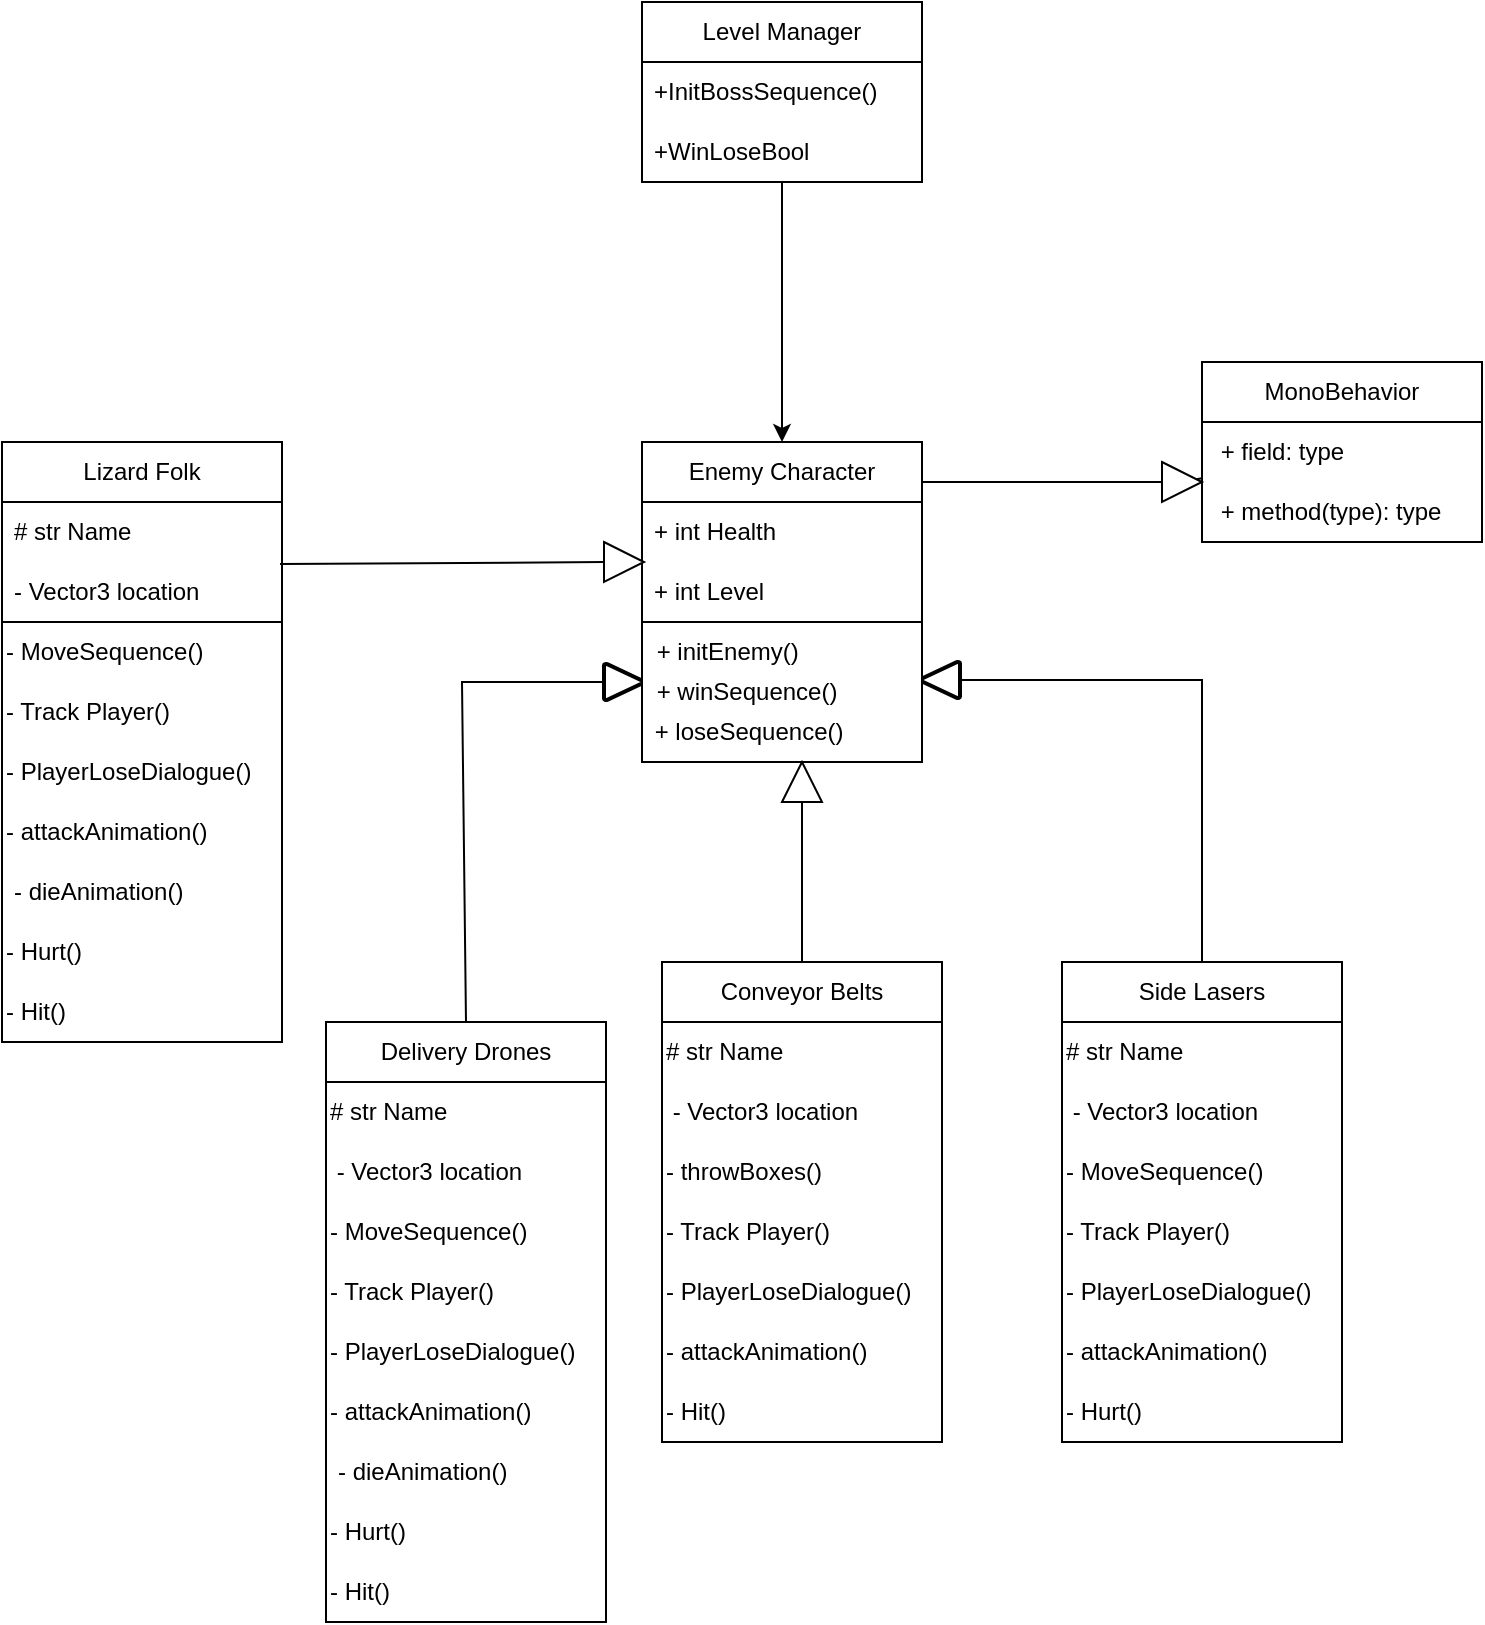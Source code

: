 <mxfile version="26.0.11">
  <diagram name="Page-1" id="JGW64n3bU-a4itc5jbn4">
    <mxGraphModel dx="1194" dy="647" grid="1" gridSize="10" guides="1" tooltips="1" connect="1" arrows="1" fold="1" page="1" pageScale="1" pageWidth="850" pageHeight="1100" math="0" shadow="0">
      <root>
        <mxCell id="0" />
        <mxCell id="1" parent="0" />
        <mxCell id="7vqS-lqlFpcbKy-KKFLG-42" value="" style="rounded=0;whiteSpace=wrap;html=1;" vertex="1" parent="1">
          <mxGeometry x="20" y="470" width="140" height="210" as="geometry" />
        </mxCell>
        <mxCell id="Dxtvig9augjDvCzp3i8t-32" value="" style="edgeStyle=orthogonalEdgeStyle;rounded=0;orthogonalLoop=1;jettySize=auto;html=1;entryX=0.5;entryY=0;entryDx=0;entryDy=0;" parent="1" source="Dxtvig9augjDvCzp3i8t-9" target="Dxtvig9augjDvCzp3i8t-27" edge="1">
          <mxGeometry relative="1" as="geometry">
            <mxPoint x="410" y="340" as="targetPoint" />
            <Array as="points" />
          </mxGeometry>
        </mxCell>
        <mxCell id="Dxtvig9augjDvCzp3i8t-9" value="Level Manager" style="swimlane;fontStyle=0;childLayout=stackLayout;horizontal=1;startSize=30;horizontalStack=0;resizeParent=1;resizeParentMax=0;resizeLast=0;collapsible=1;marginBottom=0;whiteSpace=wrap;html=1;" parent="1" vertex="1">
          <mxGeometry x="340" y="160" width="140" height="90" as="geometry" />
        </mxCell>
        <mxCell id="Dxtvig9augjDvCzp3i8t-10" value="+InitBossSequence()" style="text;strokeColor=none;fillColor=none;align=left;verticalAlign=middle;spacingLeft=4;spacingRight=4;overflow=hidden;points=[[0,0.5],[1,0.5]];portConstraint=eastwest;rotatable=0;whiteSpace=wrap;html=1;" parent="Dxtvig9augjDvCzp3i8t-9" vertex="1">
          <mxGeometry y="30" width="140" height="30" as="geometry" />
        </mxCell>
        <mxCell id="Dxtvig9augjDvCzp3i8t-11" value="+WinLoseBool" style="text;strokeColor=none;fillColor=none;align=left;verticalAlign=middle;spacingLeft=4;spacingRight=4;overflow=hidden;points=[[0,0.5],[1,0.5]];portConstraint=eastwest;rotatable=0;whiteSpace=wrap;html=1;" parent="Dxtvig9augjDvCzp3i8t-9" vertex="1">
          <mxGeometry y="60" width="140" height="30" as="geometry" />
        </mxCell>
        <mxCell id="Dxtvig9augjDvCzp3i8t-27" value="Enemy Character" style="swimlane;fontStyle=0;childLayout=stackLayout;horizontal=1;startSize=30;horizontalStack=0;resizeParent=1;resizeParentMax=0;resizeLast=0;collapsible=1;marginBottom=0;whiteSpace=wrap;html=1;" parent="1" vertex="1">
          <mxGeometry x="340" y="380" width="140" height="90" as="geometry" />
        </mxCell>
        <mxCell id="7vqS-lqlFpcbKy-KKFLG-22" value="+ int Health" style="text;strokeColor=none;fillColor=none;align=left;verticalAlign=middle;spacingLeft=4;spacingRight=4;overflow=hidden;points=[[0,0.5],[1,0.5]];portConstraint=eastwest;rotatable=0;whiteSpace=wrap;html=1;" vertex="1" parent="Dxtvig9augjDvCzp3i8t-27">
          <mxGeometry y="30" width="140" height="30" as="geometry" />
        </mxCell>
        <mxCell id="Dxtvig9augjDvCzp3i8t-29" value="+ int Level" style="text;strokeColor=none;fillColor=none;align=left;verticalAlign=middle;spacingLeft=4;spacingRight=4;overflow=hidden;points=[[0,0.5],[1,0.5]];portConstraint=eastwest;rotatable=0;whiteSpace=wrap;html=1;" parent="Dxtvig9augjDvCzp3i8t-27" vertex="1">
          <mxGeometry y="60" width="140" height="30" as="geometry" />
        </mxCell>
        <mxCell id="Dxtvig9augjDvCzp3i8t-47" value="Delivery Drones" style="swimlane;fontStyle=0;childLayout=stackLayout;horizontal=1;startSize=30;horizontalStack=0;resizeParent=1;resizeParentMax=0;resizeLast=0;collapsible=1;marginBottom=0;whiteSpace=wrap;html=1;" parent="1" vertex="1">
          <mxGeometry x="182" y="670" width="140" height="300" as="geometry" />
        </mxCell>
        <mxCell id="Dxtvig9augjDvCzp3i8t-98" value="# str Name" style="text;html=1;align=left;verticalAlign=middle;whiteSpace=wrap;rounded=0;" parent="Dxtvig9augjDvCzp3i8t-47" vertex="1">
          <mxGeometry y="30" width="140" height="30" as="geometry" />
        </mxCell>
        <mxCell id="Dxtvig9augjDvCzp3i8t-99" value="&amp;nbsp;- Vector3 location" style="text;html=1;align=left;verticalAlign=middle;whiteSpace=wrap;rounded=0;" parent="Dxtvig9augjDvCzp3i8t-47" vertex="1">
          <mxGeometry y="60" width="140" height="30" as="geometry" />
        </mxCell>
        <mxCell id="Dxtvig9augjDvCzp3i8t-50" value="- MoveSequence()" style="text;html=1;align=left;verticalAlign=middle;whiteSpace=wrap;rounded=0;" parent="Dxtvig9augjDvCzp3i8t-47" vertex="1">
          <mxGeometry y="90" width="140" height="30" as="geometry" />
        </mxCell>
        <mxCell id="Dxtvig9augjDvCzp3i8t-51" value="- Track Player()" style="text;html=1;align=left;verticalAlign=middle;whiteSpace=wrap;rounded=0;" parent="Dxtvig9augjDvCzp3i8t-47" vertex="1">
          <mxGeometry y="120" width="140" height="30" as="geometry" />
        </mxCell>
        <mxCell id="Dxtvig9augjDvCzp3i8t-101" value="- PlayerLoseDialogue()" style="text;html=1;align=left;verticalAlign=middle;whiteSpace=wrap;rounded=0;" parent="Dxtvig9augjDvCzp3i8t-47" vertex="1">
          <mxGeometry y="150" width="140" height="30" as="geometry" />
        </mxCell>
        <mxCell id="Dxtvig9augjDvCzp3i8t-100" value="- attackAnimation()" style="text;html=1;align=left;verticalAlign=middle;whiteSpace=wrap;rounded=0;" parent="Dxtvig9augjDvCzp3i8t-47" vertex="1">
          <mxGeometry y="180" width="140" height="30" as="geometry" />
        </mxCell>
        <mxCell id="Dxtvig9augjDvCzp3i8t-53" value="- dieAnimation()" style="text;strokeColor=none;fillColor=none;align=left;verticalAlign=middle;spacingLeft=4;spacingRight=4;overflow=hidden;points=[[0,0.5],[1,0.5]];portConstraint=eastwest;rotatable=0;whiteSpace=wrap;html=1;" parent="Dxtvig9augjDvCzp3i8t-47" vertex="1">
          <mxGeometry y="210" width="140" height="30" as="geometry" />
        </mxCell>
        <mxCell id="Dxtvig9augjDvCzp3i8t-103" value="- Hurt()" style="text;html=1;align=left;verticalAlign=middle;whiteSpace=wrap;rounded=0;" parent="Dxtvig9augjDvCzp3i8t-47" vertex="1">
          <mxGeometry y="240" width="140" height="30" as="geometry" />
        </mxCell>
        <mxCell id="Dxtvig9augjDvCzp3i8t-104" value="- Hit()" style="text;html=1;align=left;verticalAlign=middle;whiteSpace=wrap;rounded=0;" parent="Dxtvig9augjDvCzp3i8t-47" vertex="1">
          <mxGeometry y="270" width="140" height="30" as="geometry" />
        </mxCell>
        <mxCell id="Dxtvig9augjDvCzp3i8t-76" value="" style="group" parent="1" vertex="1" connectable="0">
          <mxGeometry x="200" y="491" width="141" height="18" as="geometry" />
        </mxCell>
        <mxCell id="Dxtvig9augjDvCzp3i8t-70" value="" style="strokeWidth=2;html=1;shape=mxgraph.flowchart.merge_or_storage;whiteSpace=wrap;rotation=-90;" parent="Dxtvig9augjDvCzp3i8t-76" vertex="1">
          <mxGeometry x="122" y="-1" width="18" height="20" as="geometry" />
        </mxCell>
        <mxCell id="Dxtvig9augjDvCzp3i8t-73" value="" style="endArrow=none;html=1;rounded=0;entryX=0.5;entryY=0;entryDx=0;entryDy=0;exitX=0.5;exitY=0;exitDx=0;exitDy=0;exitPerimeter=0;" parent="Dxtvig9augjDvCzp3i8t-76" source="Dxtvig9augjDvCzp3i8t-70" target="Dxtvig9augjDvCzp3i8t-47" edge="1">
          <mxGeometry width="50" height="50" relative="1" as="geometry">
            <mxPoint x="80" y="-1" as="sourcePoint" />
            <mxPoint x="40" y="59" as="targetPoint" />
            <Array as="points">
              <mxPoint x="50" y="9" />
            </Array>
          </mxGeometry>
        </mxCell>
        <mxCell id="Dxtvig9augjDvCzp3i8t-78" value="" style="strokeWidth=2;html=1;shape=mxgraph.flowchart.merge_or_storage;whiteSpace=wrap;rotation=90;" parent="1" vertex="1">
          <mxGeometry x="480" y="489" width="18" height="20" as="geometry" />
        </mxCell>
        <mxCell id="Dxtvig9augjDvCzp3i8t-79" value="" style="endArrow=none;html=1;rounded=0;entryX=0.5;entryY=0;entryDx=0;entryDy=0;exitX=0.5;exitY=0;exitDx=0;exitDy=0;exitPerimeter=0;" parent="1" source="Dxtvig9augjDvCzp3i8t-78" edge="1">
          <mxGeometry width="50" height="50" relative="1" as="geometry">
            <mxPoint x="640" y="470" as="sourcePoint" />
            <mxPoint x="620" y="640" as="targetPoint" />
            <Array as="points">
              <mxPoint x="620" y="499" />
            </Array>
          </mxGeometry>
        </mxCell>
        <mxCell id="Dxtvig9augjDvCzp3i8t-83" value="" style="rounded=0;whiteSpace=wrap;html=1;" parent="1" vertex="1">
          <mxGeometry x="340" y="470" width="140" height="70" as="geometry" />
        </mxCell>
        <mxCell id="Dxtvig9augjDvCzp3i8t-84" value="&amp;nbsp;+ initEnemy()" style="text;html=1;align=left;verticalAlign=middle;whiteSpace=wrap;rounded=0;" parent="1" vertex="1">
          <mxGeometry x="342" y="470" width="139" height="30" as="geometry" />
        </mxCell>
        <mxCell id="Dxtvig9augjDvCzp3i8t-85" value="&amp;nbsp;+ winSequence()" style="text;html=1;align=left;verticalAlign=middle;whiteSpace=wrap;rounded=0;" parent="1" vertex="1">
          <mxGeometry x="342" y="490" width="139" height="30" as="geometry" />
        </mxCell>
        <mxCell id="Dxtvig9augjDvCzp3i8t-86" value="&amp;nbsp;+ loseSequence()" style="text;html=1;align=left;verticalAlign=middle;whiteSpace=wrap;rounded=0;" parent="1" vertex="1">
          <mxGeometry x="341" y="510" width="140" height="30" as="geometry" />
        </mxCell>
        <mxCell id="Dxtvig9augjDvCzp3i8t-87" value="" style="endArrow=none;html=1;rounded=0;" parent="1" source="Dxtvig9augjDvCzp3i8t-92" target="Dxtvig9augjDvCzp3i8t-88" edge="1">
          <mxGeometry width="50" height="50" relative="1" as="geometry">
            <mxPoint x="480" y="400" as="sourcePoint" />
            <mxPoint x="600" y="400" as="targetPoint" />
          </mxGeometry>
        </mxCell>
        <mxCell id="Dxtvig9augjDvCzp3i8t-88" value="MonoBehavior" style="swimlane;fontStyle=0;childLayout=stackLayout;horizontal=1;startSize=30;horizontalStack=0;resizeParent=1;resizeParentMax=0;resizeLast=0;collapsible=1;marginBottom=0;whiteSpace=wrap;html=1;" parent="1" vertex="1">
          <mxGeometry x="620" y="340" width="140" height="90" as="geometry" />
        </mxCell>
        <mxCell id="Dxtvig9augjDvCzp3i8t-89" value="&amp;nbsp;+ field: type" style="text;strokeColor=none;fillColor=none;align=left;verticalAlign=middle;spacingLeft=4;spacingRight=4;overflow=hidden;points=[[0,0.5],[1,0.5]];portConstraint=eastwest;rotatable=0;whiteSpace=wrap;html=1;" parent="Dxtvig9augjDvCzp3i8t-88" vertex="1">
          <mxGeometry y="30" width="140" height="30" as="geometry" />
        </mxCell>
        <mxCell id="Dxtvig9augjDvCzp3i8t-90" value="&amp;nbsp;+ method(type): type" style="text;strokeColor=none;fillColor=none;align=left;verticalAlign=middle;spacingLeft=4;spacingRight=4;overflow=hidden;points=[[0,0.5],[1,0.5]];portConstraint=eastwest;rotatable=0;whiteSpace=wrap;html=1;" parent="Dxtvig9augjDvCzp3i8t-88" vertex="1">
          <mxGeometry y="60" width="140" height="30" as="geometry" />
        </mxCell>
        <mxCell id="Dxtvig9augjDvCzp3i8t-93" value="" style="endArrow=none;html=1;rounded=0;" parent="1" target="Dxtvig9augjDvCzp3i8t-92" edge="1">
          <mxGeometry width="50" height="50" relative="1" as="geometry">
            <mxPoint x="480" y="400" as="sourcePoint" />
            <mxPoint x="620" y="400" as="targetPoint" />
          </mxGeometry>
        </mxCell>
        <mxCell id="Dxtvig9augjDvCzp3i8t-92" value="" style="triangle;whiteSpace=wrap;html=1;" parent="1" vertex="1">
          <mxGeometry x="600" y="390" width="20" height="20" as="geometry" />
        </mxCell>
        <mxCell id="Dxtvig9augjDvCzp3i8t-94" value="" style="endArrow=none;html=1;rounded=0;exitX=0.5;exitY=0;exitDx=0;exitDy=0;" parent="1" target="Dxtvig9augjDvCzp3i8t-95" edge="1">
          <mxGeometry width="50" height="50" relative="1" as="geometry">
            <mxPoint x="420" y="640" as="sourcePoint" />
            <mxPoint x="530" y="600" as="targetPoint" />
          </mxGeometry>
        </mxCell>
        <mxCell id="Dxtvig9augjDvCzp3i8t-95" value="" style="triangle;whiteSpace=wrap;html=1;rotation=-90;" parent="1" vertex="1">
          <mxGeometry x="410" y="540" width="20" height="20" as="geometry" />
        </mxCell>
        <mxCell id="7vqS-lqlFpcbKy-KKFLG-1" value="Conveyor Belts" style="swimlane;fontStyle=0;childLayout=stackLayout;horizontal=1;startSize=30;horizontalStack=0;resizeParent=1;resizeParentMax=0;resizeLast=0;collapsible=1;marginBottom=0;whiteSpace=wrap;html=1;" vertex="1" parent="1">
          <mxGeometry x="350" y="640" width="140" height="240" as="geometry" />
        </mxCell>
        <mxCell id="7vqS-lqlFpcbKy-KKFLG-2" value="# str Name" style="text;html=1;align=left;verticalAlign=middle;whiteSpace=wrap;rounded=0;" vertex="1" parent="7vqS-lqlFpcbKy-KKFLG-1">
          <mxGeometry y="30" width="140" height="30" as="geometry" />
        </mxCell>
        <mxCell id="7vqS-lqlFpcbKy-KKFLG-3" value="&amp;nbsp;- Vector3 location" style="text;html=1;align=left;verticalAlign=middle;whiteSpace=wrap;rounded=0;" vertex="1" parent="7vqS-lqlFpcbKy-KKFLG-1">
          <mxGeometry y="60" width="140" height="30" as="geometry" />
        </mxCell>
        <mxCell id="7vqS-lqlFpcbKy-KKFLG-4" value="- throwBoxes()" style="text;html=1;align=left;verticalAlign=middle;whiteSpace=wrap;rounded=0;" vertex="1" parent="7vqS-lqlFpcbKy-KKFLG-1">
          <mxGeometry y="90" width="140" height="30" as="geometry" />
        </mxCell>
        <mxCell id="7vqS-lqlFpcbKy-KKFLG-5" value="- Track Player()" style="text;html=1;align=left;verticalAlign=middle;whiteSpace=wrap;rounded=0;" vertex="1" parent="7vqS-lqlFpcbKy-KKFLG-1">
          <mxGeometry y="120" width="140" height="30" as="geometry" />
        </mxCell>
        <mxCell id="7vqS-lqlFpcbKy-KKFLG-6" value="- PlayerLoseDialogue()" style="text;html=1;align=left;verticalAlign=middle;whiteSpace=wrap;rounded=0;" vertex="1" parent="7vqS-lqlFpcbKy-KKFLG-1">
          <mxGeometry y="150" width="140" height="30" as="geometry" />
        </mxCell>
        <mxCell id="7vqS-lqlFpcbKy-KKFLG-7" value="- attackAnimation()" style="text;html=1;align=left;verticalAlign=middle;whiteSpace=wrap;rounded=0;" vertex="1" parent="7vqS-lqlFpcbKy-KKFLG-1">
          <mxGeometry y="180" width="140" height="30" as="geometry" />
        </mxCell>
        <mxCell id="7vqS-lqlFpcbKy-KKFLG-10" value="- Hit()" style="text;html=1;align=left;verticalAlign=middle;whiteSpace=wrap;rounded=0;" vertex="1" parent="7vqS-lqlFpcbKy-KKFLG-1">
          <mxGeometry y="210" width="140" height="30" as="geometry" />
        </mxCell>
        <mxCell id="7vqS-lqlFpcbKy-KKFLG-11" value="Side Lasers" style="swimlane;fontStyle=0;childLayout=stackLayout;horizontal=1;startSize=30;horizontalStack=0;resizeParent=1;resizeParentMax=0;resizeLast=0;collapsible=1;marginBottom=0;whiteSpace=wrap;html=1;" vertex="1" parent="1">
          <mxGeometry x="550" y="640" width="140" height="240" as="geometry" />
        </mxCell>
        <mxCell id="7vqS-lqlFpcbKy-KKFLG-12" value="# str Name" style="text;html=1;align=left;verticalAlign=middle;whiteSpace=wrap;rounded=0;" vertex="1" parent="7vqS-lqlFpcbKy-KKFLG-11">
          <mxGeometry y="30" width="140" height="30" as="geometry" />
        </mxCell>
        <mxCell id="7vqS-lqlFpcbKy-KKFLG-13" value="&amp;nbsp;- Vector3 location" style="text;html=1;align=left;verticalAlign=middle;whiteSpace=wrap;rounded=0;" vertex="1" parent="7vqS-lqlFpcbKy-KKFLG-11">
          <mxGeometry y="60" width="140" height="30" as="geometry" />
        </mxCell>
        <mxCell id="7vqS-lqlFpcbKy-KKFLG-14" value="- MoveSequence()" style="text;html=1;align=left;verticalAlign=middle;whiteSpace=wrap;rounded=0;" vertex="1" parent="7vqS-lqlFpcbKy-KKFLG-11">
          <mxGeometry y="90" width="140" height="30" as="geometry" />
        </mxCell>
        <mxCell id="7vqS-lqlFpcbKy-KKFLG-15" value="- Track Player()" style="text;html=1;align=left;verticalAlign=middle;whiteSpace=wrap;rounded=0;" vertex="1" parent="7vqS-lqlFpcbKy-KKFLG-11">
          <mxGeometry y="120" width="140" height="30" as="geometry" />
        </mxCell>
        <mxCell id="7vqS-lqlFpcbKy-KKFLG-16" value="- PlayerLoseDialogue()" style="text;html=1;align=left;verticalAlign=middle;whiteSpace=wrap;rounded=0;" vertex="1" parent="7vqS-lqlFpcbKy-KKFLG-11">
          <mxGeometry y="150" width="140" height="30" as="geometry" />
        </mxCell>
        <mxCell id="7vqS-lqlFpcbKy-KKFLG-17" value="- attackAnimation()" style="text;html=1;align=left;verticalAlign=middle;whiteSpace=wrap;rounded=0;" vertex="1" parent="7vqS-lqlFpcbKy-KKFLG-11">
          <mxGeometry y="180" width="140" height="30" as="geometry" />
        </mxCell>
        <mxCell id="7vqS-lqlFpcbKy-KKFLG-19" value="- Hurt()" style="text;html=1;align=left;verticalAlign=middle;whiteSpace=wrap;rounded=0;" vertex="1" parent="7vqS-lqlFpcbKy-KKFLG-11">
          <mxGeometry y="210" width="140" height="30" as="geometry" />
        </mxCell>
        <mxCell id="7vqS-lqlFpcbKy-KKFLG-23" value="Lizard Folk" style="swimlane;fontStyle=0;childLayout=stackLayout;horizontal=1;startSize=30;horizontalStack=0;resizeParent=1;resizeParentMax=0;resizeLast=0;collapsible=1;marginBottom=0;whiteSpace=wrap;html=1;" vertex="1" parent="1">
          <mxGeometry x="20" y="380" width="140" height="90" as="geometry" />
        </mxCell>
        <mxCell id="7vqS-lqlFpcbKy-KKFLG-24" value="# str Name" style="text;strokeColor=none;fillColor=none;align=left;verticalAlign=middle;spacingLeft=4;spacingRight=4;overflow=hidden;points=[[0,0.5],[1,0.5]];portConstraint=eastwest;rotatable=0;whiteSpace=wrap;html=1;" vertex="1" parent="7vqS-lqlFpcbKy-KKFLG-23">
          <mxGeometry y="30" width="140" height="30" as="geometry" />
        </mxCell>
        <mxCell id="7vqS-lqlFpcbKy-KKFLG-26" value="- Vector3 location" style="text;strokeColor=none;fillColor=none;align=left;verticalAlign=middle;spacingLeft=4;spacingRight=4;overflow=hidden;points=[[0,0.5],[1,0.5]];portConstraint=eastwest;rotatable=0;whiteSpace=wrap;html=1;" vertex="1" parent="7vqS-lqlFpcbKy-KKFLG-23">
          <mxGeometry y="60" width="140" height="30" as="geometry" />
        </mxCell>
        <mxCell id="7vqS-lqlFpcbKy-KKFLG-31" value="" style="endArrow=none;html=1;rounded=0;exitX=0.993;exitY=0.033;exitDx=0;exitDy=0;exitPerimeter=0;" edge="1" parent="1" target="7vqS-lqlFpcbKy-KKFLG-32">
          <mxGeometry width="50" height="50" relative="1" as="geometry">
            <mxPoint x="159.02" y="440.99" as="sourcePoint" />
            <mxPoint x="550" y="620" as="targetPoint" />
          </mxGeometry>
        </mxCell>
        <mxCell id="7vqS-lqlFpcbKy-KKFLG-32" value="" style="triangle;whiteSpace=wrap;html=1;rotation=0;" vertex="1" parent="1">
          <mxGeometry x="321" y="430" width="20" height="20" as="geometry" />
        </mxCell>
        <mxCell id="7vqS-lqlFpcbKy-KKFLG-35" value="- MoveSequence()" style="text;html=1;align=left;verticalAlign=middle;whiteSpace=wrap;rounded=0;" vertex="1" parent="1">
          <mxGeometry x="20" y="470" width="140" height="30" as="geometry" />
        </mxCell>
        <mxCell id="7vqS-lqlFpcbKy-KKFLG-36" value="- Track Player()" style="text;html=1;align=left;verticalAlign=middle;whiteSpace=wrap;rounded=0;" vertex="1" parent="1">
          <mxGeometry x="20" y="500" width="140" height="30" as="geometry" />
        </mxCell>
        <mxCell id="7vqS-lqlFpcbKy-KKFLG-37" value="- PlayerLoseDialogue()" style="text;html=1;align=left;verticalAlign=middle;whiteSpace=wrap;rounded=0;" vertex="1" parent="1">
          <mxGeometry x="20" y="530" width="140" height="30" as="geometry" />
        </mxCell>
        <mxCell id="7vqS-lqlFpcbKy-KKFLG-38" value="- attackAnimation()" style="text;html=1;align=left;verticalAlign=middle;whiteSpace=wrap;rounded=0;" vertex="1" parent="1">
          <mxGeometry x="20" y="560" width="140" height="30" as="geometry" />
        </mxCell>
        <mxCell id="7vqS-lqlFpcbKy-KKFLG-39" value="- dieAnimation()" style="text;strokeColor=none;fillColor=none;align=left;verticalAlign=middle;spacingLeft=4;spacingRight=4;overflow=hidden;points=[[0,0.5],[1,0.5]];portConstraint=eastwest;rotatable=0;whiteSpace=wrap;html=1;" vertex="1" parent="1">
          <mxGeometry x="20" y="590" width="140" height="30" as="geometry" />
        </mxCell>
        <mxCell id="7vqS-lqlFpcbKy-KKFLG-40" value="- Hurt()" style="text;html=1;align=left;verticalAlign=middle;whiteSpace=wrap;rounded=0;" vertex="1" parent="1">
          <mxGeometry x="20" y="620" width="140" height="30" as="geometry" />
        </mxCell>
        <mxCell id="7vqS-lqlFpcbKy-KKFLG-41" value="- Hit()" style="text;html=1;align=left;verticalAlign=middle;whiteSpace=wrap;rounded=0;" vertex="1" parent="1">
          <mxGeometry x="20" y="650" width="140" height="30" as="geometry" />
        </mxCell>
      </root>
    </mxGraphModel>
  </diagram>
</mxfile>
